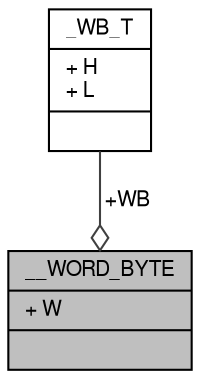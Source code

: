 digraph "__WORD_BYTE"
{
  edge [fontname="FreeSans",fontsize="10",labelfontname="FreeSans",labelfontsize="10"];
  node [fontname="FreeSans",fontsize="10",shape=record];
  Node1 [label="{__WORD_BYTE\n|+ W\l|}",height=0.2,width=0.4,color="black", fillcolor="grey75", style="filled", fontcolor="black"];
  Node2 -> Node1 [color="grey25",fontsize="10",style="solid",label=" +WB" ,arrowhead="odiamond"];
  Node2 [label="{_WB_T\n|+ H\l+ L\l|}",height=0.2,width=0.4,color="black", fillcolor="white", style="filled",URL="$struct__WB__T.html"];
}
